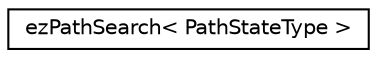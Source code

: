 digraph "Graphical Class Hierarchy"
{
 // LATEX_PDF_SIZE
  edge [fontname="Helvetica",fontsize="10",labelfontname="Helvetica",labelfontsize="10"];
  node [fontname="Helvetica",fontsize="10",shape=record];
  rankdir="LR";
  Node0 [label="ezPathSearch\< PathStateType \>",height=0.2,width=0.4,color="black", fillcolor="white", style="filled",URL="$dd/d7b/classez_path_search.htm",tooltip="Implements a directed breadth-first search through a graph (A*)."];
}
